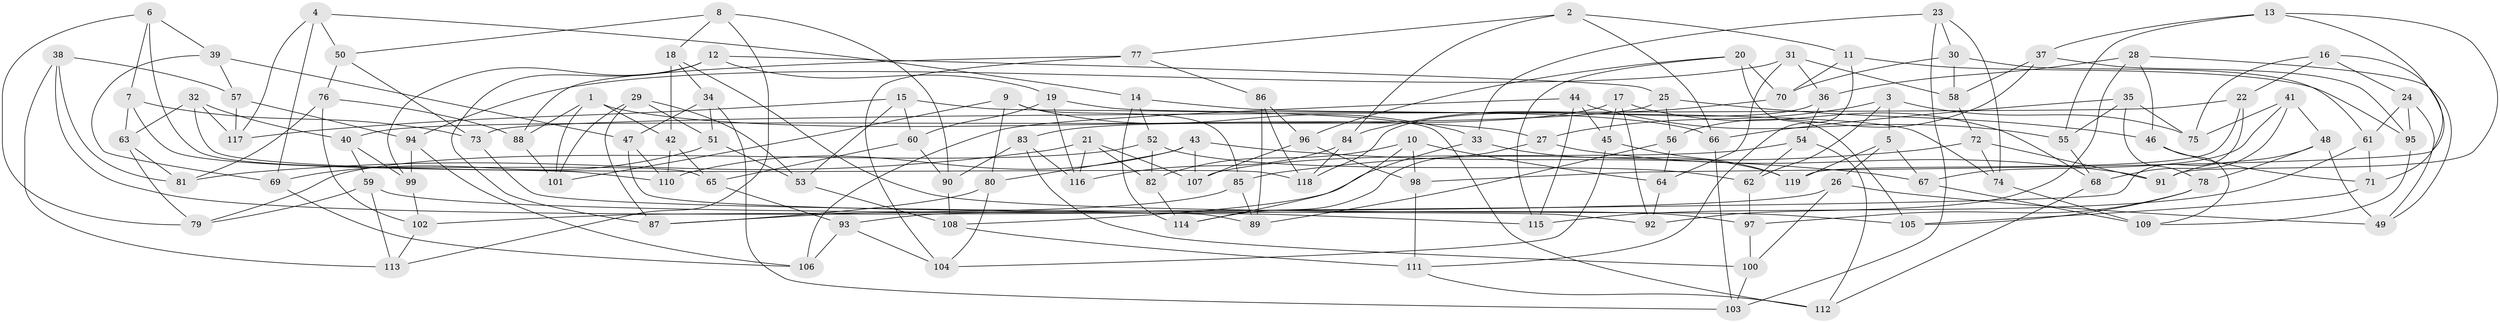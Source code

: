 // coarse degree distribution, {3: 0.025974025974025976, 4: 0.42857142857142855, 6: 0.4675324675324675, 5: 0.07792207792207792}
// Generated by graph-tools (version 1.1) at 2025/52/02/27/25 19:52:35]
// undirected, 119 vertices, 238 edges
graph export_dot {
graph [start="1"]
  node [color=gray90,style=filled];
  1;
  2;
  3;
  4;
  5;
  6;
  7;
  8;
  9;
  10;
  11;
  12;
  13;
  14;
  15;
  16;
  17;
  18;
  19;
  20;
  21;
  22;
  23;
  24;
  25;
  26;
  27;
  28;
  29;
  30;
  31;
  32;
  33;
  34;
  35;
  36;
  37;
  38;
  39;
  40;
  41;
  42;
  43;
  44;
  45;
  46;
  47;
  48;
  49;
  50;
  51;
  52;
  53;
  54;
  55;
  56;
  57;
  58;
  59;
  60;
  61;
  62;
  63;
  64;
  65;
  66;
  67;
  68;
  69;
  70;
  71;
  72;
  73;
  74;
  75;
  76;
  77;
  78;
  79;
  80;
  81;
  82;
  83;
  84;
  85;
  86;
  87;
  88;
  89;
  90;
  91;
  92;
  93;
  94;
  95;
  96;
  97;
  98;
  99;
  100;
  101;
  102;
  103;
  104;
  105;
  106;
  107;
  108;
  109;
  110;
  111;
  112;
  113;
  114;
  115;
  116;
  117;
  118;
  119;
  1 -- 101;
  1 -- 88;
  1 -- 42;
  1 -- 27;
  2 -- 11;
  2 -- 77;
  2 -- 66;
  2 -- 84;
  3 -- 27;
  3 -- 75;
  3 -- 62;
  3 -- 5;
  4 -- 14;
  4 -- 69;
  4 -- 117;
  4 -- 50;
  5 -- 26;
  5 -- 119;
  5 -- 67;
  6 -- 65;
  6 -- 7;
  6 -- 79;
  6 -- 39;
  7 -- 110;
  7 -- 73;
  7 -- 63;
  8 -- 113;
  8 -- 90;
  8 -- 50;
  8 -- 18;
  9 -- 33;
  9 -- 85;
  9 -- 101;
  9 -- 80;
  10 -- 82;
  10 -- 64;
  10 -- 114;
  10 -- 98;
  11 -- 111;
  11 -- 70;
  11 -- 95;
  12 -- 99;
  12 -- 19;
  12 -- 25;
  12 -- 87;
  13 -- 37;
  13 -- 55;
  13 -- 98;
  13 -- 91;
  14 -- 52;
  14 -- 114;
  14 -- 66;
  15 -- 53;
  15 -- 112;
  15 -- 117;
  15 -- 60;
  16 -- 24;
  16 -- 71;
  16 -- 75;
  16 -- 22;
  17 -- 68;
  17 -- 83;
  17 -- 45;
  17 -- 92;
  18 -- 105;
  18 -- 42;
  18 -- 34;
  19 -- 116;
  19 -- 74;
  19 -- 60;
  20 -- 96;
  20 -- 115;
  20 -- 105;
  20 -- 70;
  21 -- 81;
  21 -- 116;
  21 -- 82;
  21 -- 107;
  22 -- 102;
  22 -- 119;
  22 -- 73;
  23 -- 33;
  23 -- 30;
  23 -- 103;
  23 -- 74;
  24 -- 61;
  24 -- 95;
  24 -- 49;
  25 -- 40;
  25 -- 56;
  25 -- 46;
  26 -- 100;
  26 -- 49;
  26 -- 93;
  27 -- 91;
  27 -- 114;
  28 -- 92;
  28 -- 36;
  28 -- 46;
  28 -- 49;
  29 -- 53;
  29 -- 101;
  29 -- 87;
  29 -- 51;
  30 -- 70;
  30 -- 58;
  30 -- 61;
  31 -- 58;
  31 -- 36;
  31 -- 64;
  31 -- 94;
  32 -- 117;
  32 -- 63;
  32 -- 40;
  32 -- 118;
  33 -- 119;
  33 -- 108;
  34 -- 51;
  34 -- 47;
  34 -- 103;
  35 -- 75;
  35 -- 55;
  35 -- 78;
  35 -- 66;
  36 -- 118;
  36 -- 54;
  37 -- 58;
  37 -- 95;
  37 -- 56;
  38 -- 81;
  38 -- 113;
  38 -- 57;
  38 -- 97;
  39 -- 57;
  39 -- 47;
  39 -- 69;
  40 -- 99;
  40 -- 59;
  41 -- 67;
  41 -- 68;
  41 -- 75;
  41 -- 48;
  42 -- 65;
  42 -- 110;
  43 -- 67;
  43 -- 80;
  43 -- 107;
  43 -- 110;
  44 -- 45;
  44 -- 106;
  44 -- 115;
  44 -- 55;
  45 -- 119;
  45 -- 104;
  46 -- 109;
  46 -- 71;
  47 -- 110;
  47 -- 89;
  48 -- 78;
  48 -- 49;
  48 -- 91;
  50 -- 73;
  50 -- 76;
  51 -- 53;
  51 -- 69;
  52 -- 79;
  52 -- 62;
  52 -- 82;
  53 -- 108;
  54 -- 107;
  54 -- 62;
  54 -- 112;
  55 -- 68;
  56 -- 89;
  56 -- 64;
  57 -- 117;
  57 -- 94;
  58 -- 72;
  59 -- 79;
  59 -- 115;
  59 -- 113;
  60 -- 90;
  60 -- 65;
  61 -- 115;
  61 -- 71;
  62 -- 97;
  63 -- 79;
  63 -- 81;
  64 -- 92;
  65 -- 93;
  66 -- 103;
  67 -- 109;
  68 -- 112;
  69 -- 106;
  70 -- 84;
  71 -- 105;
  72 -- 91;
  72 -- 85;
  72 -- 74;
  73 -- 92;
  74 -- 109;
  76 -- 88;
  76 -- 102;
  76 -- 81;
  77 -- 88;
  77 -- 104;
  77 -- 86;
  78 -- 97;
  78 -- 105;
  80 -- 104;
  80 -- 87;
  82 -- 114;
  83 -- 100;
  83 -- 116;
  83 -- 90;
  84 -- 116;
  84 -- 118;
  85 -- 89;
  85 -- 87;
  86 -- 89;
  86 -- 96;
  86 -- 118;
  88 -- 101;
  90 -- 108;
  93 -- 106;
  93 -- 104;
  94 -- 99;
  94 -- 106;
  95 -- 109;
  96 -- 107;
  96 -- 98;
  97 -- 100;
  98 -- 111;
  99 -- 102;
  100 -- 103;
  102 -- 113;
  108 -- 111;
  111 -- 112;
}
